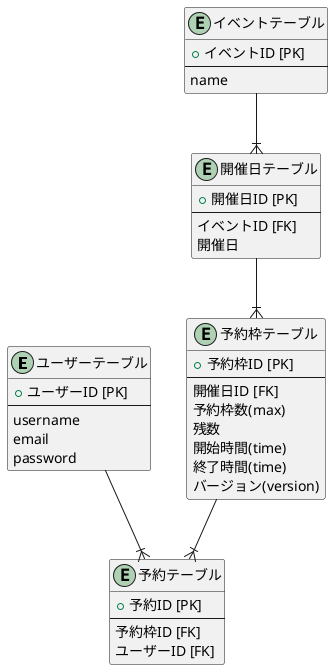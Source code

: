 @startuml

entity "ユーザーテーブル" as customer {
    + ユーザーID [PK]
    --
    username
    email
    password
}

entity "イベントテーブル" as event {
    + イベントID [PK]
    --
    name
}

entity "開催日テーブル" as event_date {
    + 開催日ID [PK]
    --
    イベントID [FK]
    開催日
}

entity "予約枠テーブル" as reservation_frame {
    + 予約枠ID [PK]
    --
    開催日ID [FK]
    予約枠数(max)
    残数
    開始時間(time)
    終了時間(time)
    バージョン(version)
}

entity "予約テーブル" as reservation {
    + 予約ID [PK]
    --
    予約枠ID [FK]
    ユーザーID [FK]
}

event --|{ event_date
event_date --|{ reservation_frame
reservation_frame --|{ reservation
customer --|{ reservation

@enduml
